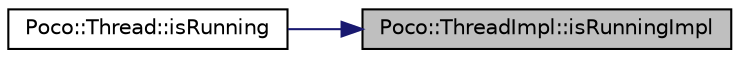digraph "Poco::ThreadImpl::isRunningImpl"
{
 // LATEX_PDF_SIZE
  edge [fontname="Helvetica",fontsize="10",labelfontname="Helvetica",labelfontsize="10"];
  node [fontname="Helvetica",fontsize="10",shape=record];
  rankdir="RL";
  Node1 [label="Poco::ThreadImpl::isRunningImpl",height=0.2,width=0.4,color="black", fillcolor="grey75", style="filled", fontcolor="black",tooltip=" "];
  Node1 -> Node2 [dir="back",color="midnightblue",fontsize="10",style="solid",fontname="Helvetica"];
  Node2 [label="Poco::Thread::isRunning",height=0.2,width=0.4,color="black", fillcolor="white", style="filled",URL="$classPoco_1_1Thread.html#a2520184f8365e5ed75d3bcc18422702d",tooltip=" "];
}
